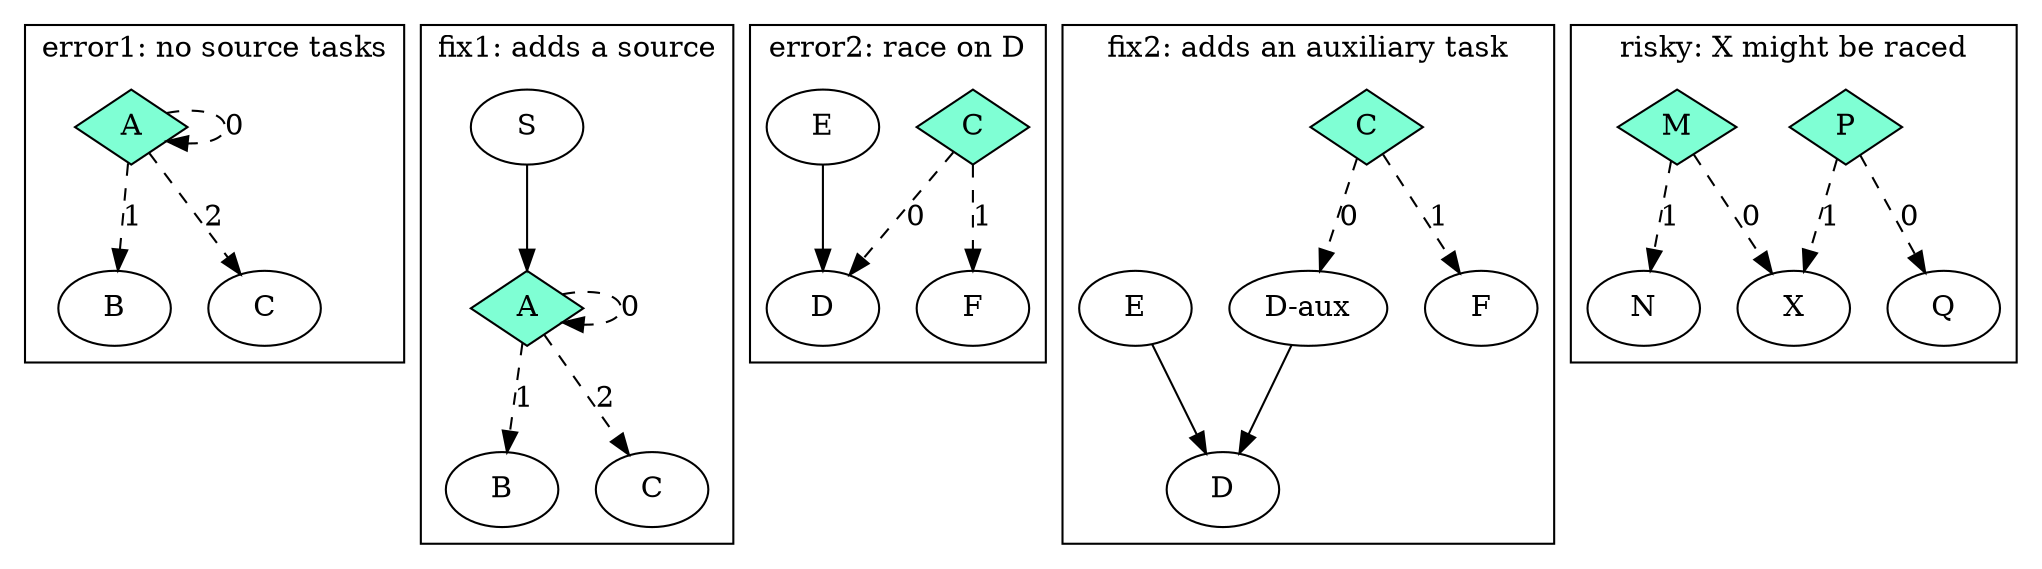 digraph Taskflow {
  subgraph cluster_error1 {
    label="error1: no source tasks"
    e1A[label="A" shape=diamond color=black fillcolor=aquamarine style=filled];
    e1B[label="B"];
    e1C[label="C"];
    e1A->e1A[style=dashed label="0"];
    e1A->e1B[style=dashed label="1"];
    e1A->e1C[style=dashed label="2"];
  }
  subgraph cluster_fix1 {
    label="fix1: adds a source"
    f1S[label="S"];
    f1A[label="A" shape=diamond color=black fillcolor=aquamarine style=filled];
    f1B[label="B"];
    f1C[label="C"];
    f1S->f1A;
    f1A->f1A[style=dashed label="0"];
    f1A->f1B[style=dashed label="1"];
    f1A->f1C[style=dashed label="2"];
  }
  subgraph cluster_error2 {
    label="error2: race on D"
    e2C[label="C" shape=diamond color=black fillcolor=aquamarine style=filled];
    e2D[label="D"];
    e2F[label="F"];
    e2E[label="E"];
    e2E->e2D;
    e2C->e2D[style=dashed label="0"];
    e2C->e2F[style=dashed label="1"];
  }
  subgraph cluster_fix2 {
    label="fix2: adds an auxiliary task"
    f2C[label="C" shape=diamond color=black fillcolor=aquamarine style=filled];
    f2D[label="D"];
    f2Daux[label="D-aux"]
    f2F[label="F"];
    f2E[label="E"];
    f2E->f2D;
    f2C->f2Daux[style=dashed label="0"];
    f2C->f2F[style=dashed label="1"];
    f2Daux->f2D
  }
  subgraph cluster_risky{
    label="risky: X might be raced"
    rP[label="P" shape=diamond color=black fillcolor=aquamarine style=filled];
    rM[label="M" shape=diamond color=black fillcolor=aquamarine style=filled];
    rQ[label="Q"]
    rX[label="X"]
    rN[label="N"]
    rP->rX[style=dashed label="1"]
    rM->rX[style=dashed label="0"]
    rM->rN[style=dashed label="1"]
    rP->rQ[style=dashed label="0"]
  }
}
